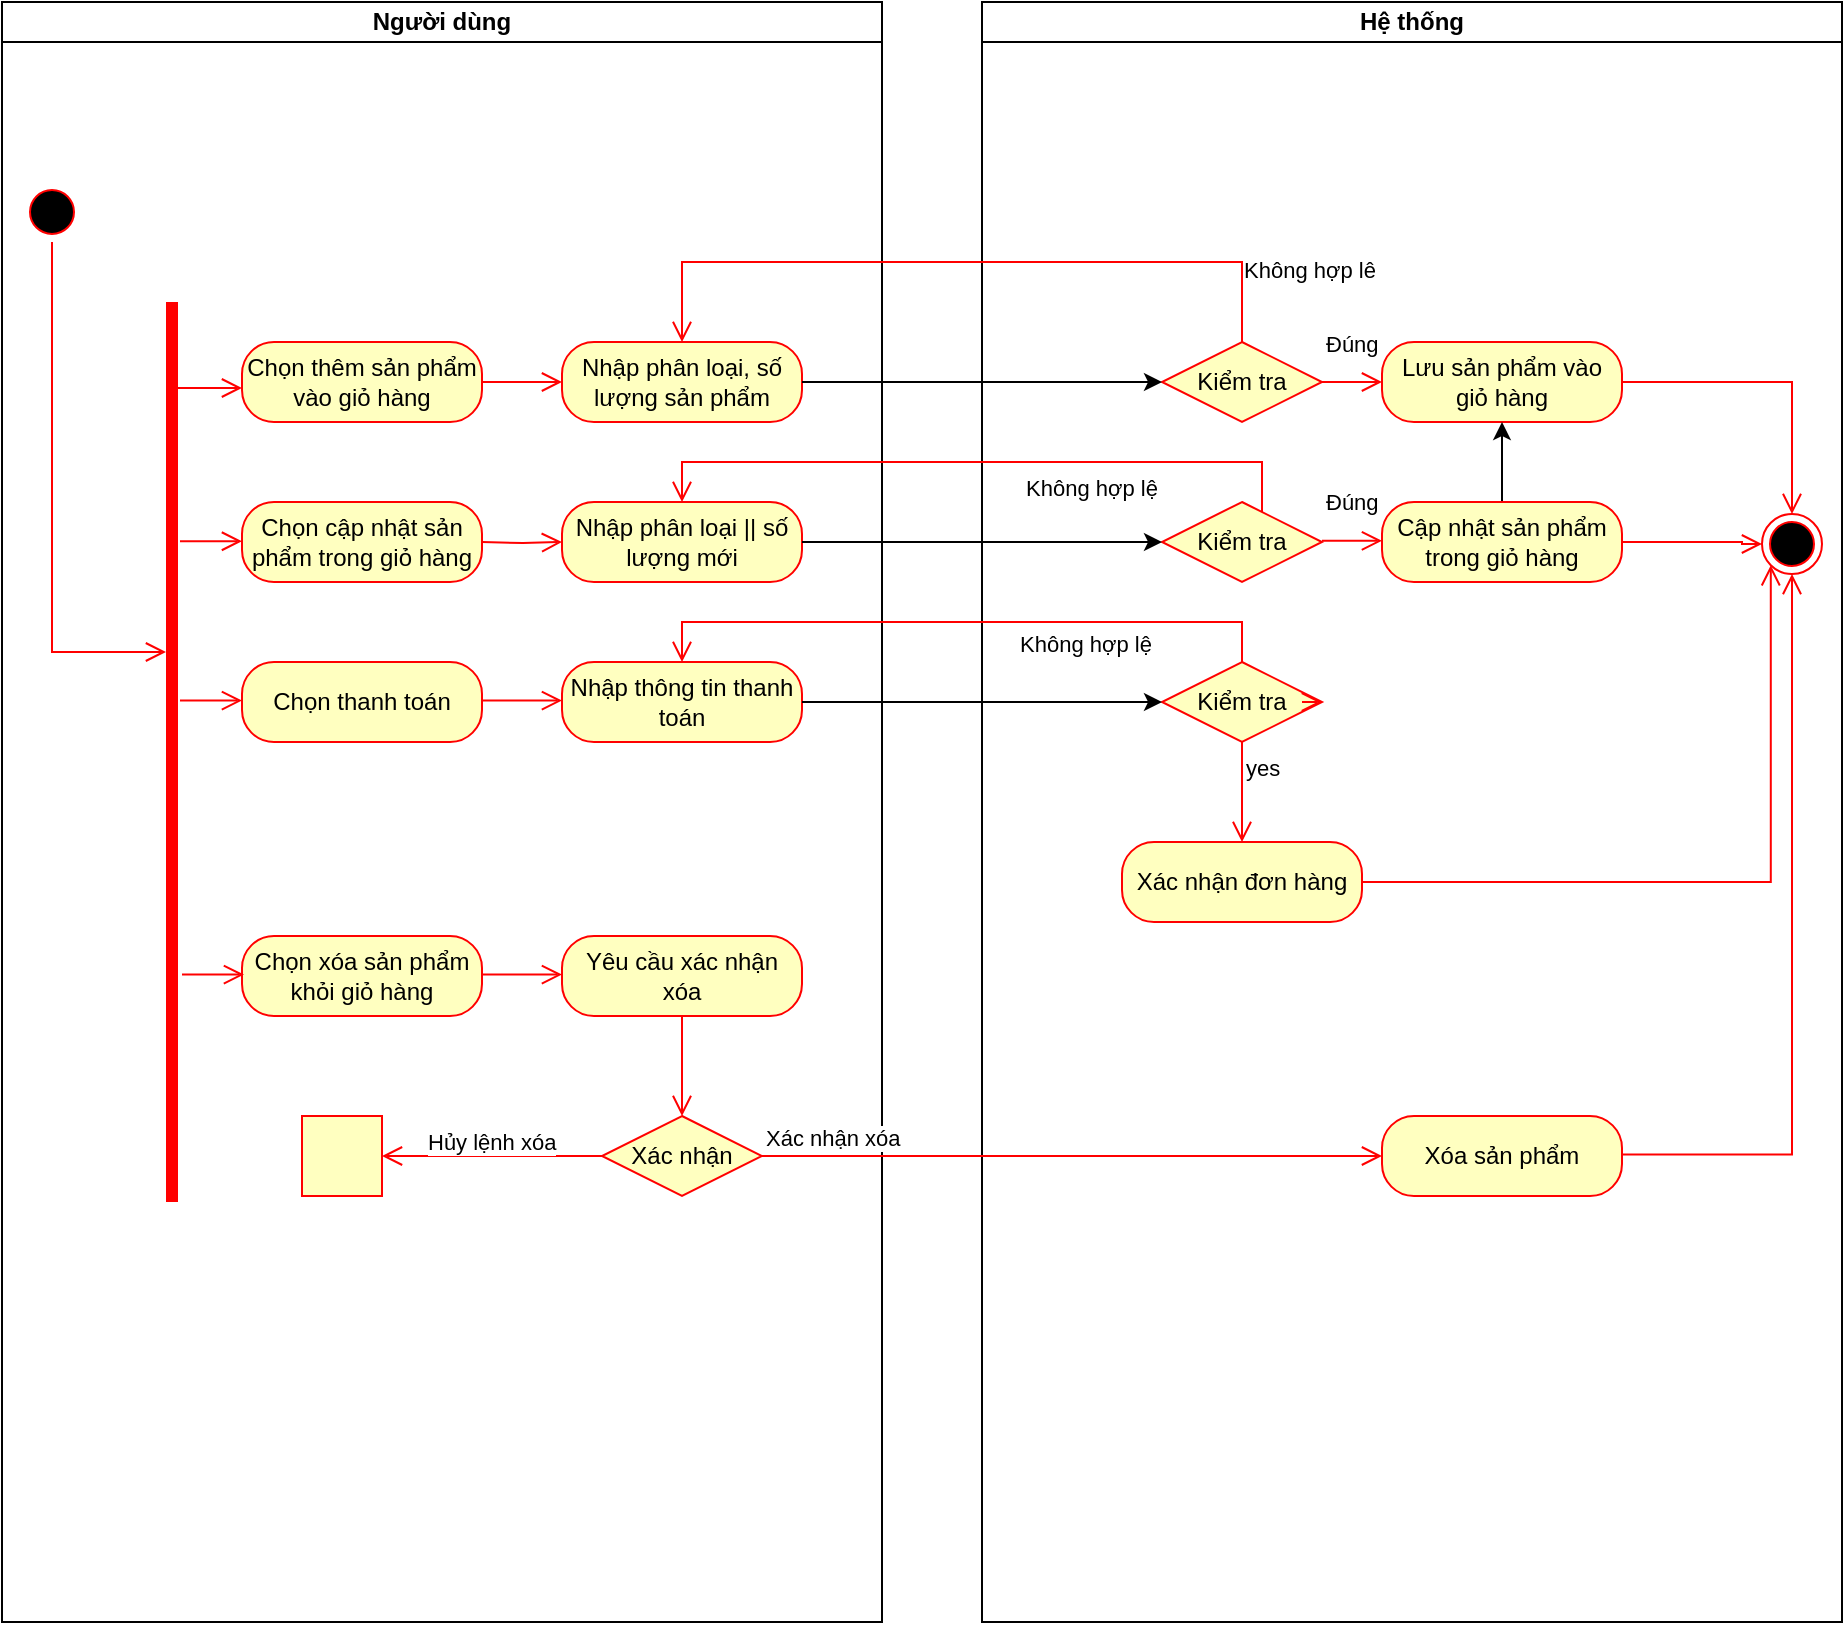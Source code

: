 <mxfile version="22.0.8" type="device">
  <diagram id="20hS2WLsx8WlXfGnhYWy" name="Page-1">
    <mxGraphModel dx="1163" dy="620" grid="1" gridSize="10" guides="1" tooltips="1" connect="1" arrows="1" fold="1" page="1" pageScale="1" pageWidth="850" pageHeight="1100" math="0" shadow="0">
      <root>
        <mxCell id="0" />
        <mxCell id="1" parent="0" />
        <mxCell id="WIBaOkkIWGMsMewcZ9B--1" value="Người dùng" style="swimlane;startSize=20;whiteSpace=wrap;html=1;" parent="1" vertex="1">
          <mxGeometry x="50" y="40" width="440" height="810" as="geometry">
            <mxRectangle x="120" y="80" width="110" height="30" as="alternateBounds" />
          </mxGeometry>
        </mxCell>
        <mxCell id="WIBaOkkIWGMsMewcZ9B--2" value="" style="ellipse;html=1;shape=startState;fillColor=#000000;strokeColor=#ff0000;direction=south;" parent="WIBaOkkIWGMsMewcZ9B--1" vertex="1">
          <mxGeometry x="10" y="90" width="30" height="30" as="geometry" />
        </mxCell>
        <mxCell id="WIBaOkkIWGMsMewcZ9B--5" value="" style="shape=line;html=1;strokeWidth=6;strokeColor=#ff0000;direction=south;" parent="WIBaOkkIWGMsMewcZ9B--1" vertex="1">
          <mxGeometry x="80" y="150" width="10" height="450" as="geometry" />
        </mxCell>
        <mxCell id="WIBaOkkIWGMsMewcZ9B--6" value="" style="edgeStyle=orthogonalEdgeStyle;html=1;verticalAlign=bottom;endArrow=open;endSize=8;strokeColor=#ff0000;rounded=0;exitX=1;exitY=0.5;exitDx=0;exitDy=0;" parent="WIBaOkkIWGMsMewcZ9B--1" source="WIBaOkkIWGMsMewcZ9B--2" edge="1">
          <mxGeometry relative="1" as="geometry">
            <mxPoint x="82" y="325" as="targetPoint" />
            <mxPoint x="200" y="60" as="sourcePoint" />
            <Array as="points">
              <mxPoint x="25" y="325" />
            </Array>
          </mxGeometry>
        </mxCell>
        <mxCell id="WIBaOkkIWGMsMewcZ9B--7" value="Chọn thêm sản phẩm vào giỏ hàng" style="rounded=1;whiteSpace=wrap;html=1;arcSize=40;fontColor=#000000;fillColor=#ffffc0;strokeColor=#ff0000;" parent="WIBaOkkIWGMsMewcZ9B--1" vertex="1">
          <mxGeometry x="120" y="170" width="120" height="40" as="geometry" />
        </mxCell>
        <mxCell id="WIBaOkkIWGMsMewcZ9B--8" value="Chọn xóa sản phẩm khỏi giỏ hàng" style="rounded=1;whiteSpace=wrap;html=1;arcSize=40;fontColor=#000000;fillColor=#ffffc0;strokeColor=#ff0000;" parent="WIBaOkkIWGMsMewcZ9B--1" vertex="1">
          <mxGeometry x="120" y="467" width="120" height="40" as="geometry" />
        </mxCell>
        <mxCell id="WIBaOkkIWGMsMewcZ9B--9" value="" style="edgeStyle=orthogonalEdgeStyle;html=1;verticalAlign=bottom;endArrow=open;endSize=8;strokeColor=#ff0000;rounded=0;" parent="WIBaOkkIWGMsMewcZ9B--1" edge="1">
          <mxGeometry relative="1" as="geometry">
            <mxPoint x="120" y="193" as="targetPoint" />
            <mxPoint x="85" y="193" as="sourcePoint" />
            <Array as="points">
              <mxPoint x="89" y="193" />
              <mxPoint x="105" y="193" />
              <mxPoint x="120" y="194" />
            </Array>
          </mxGeometry>
        </mxCell>
        <mxCell id="WIBaOkkIWGMsMewcZ9B--10" value="Nhập phân loại, số lượng sản phẩm" style="rounded=1;whiteSpace=wrap;html=1;arcSize=40;fontColor=#000000;fillColor=#ffffc0;strokeColor=#ff0000;" parent="WIBaOkkIWGMsMewcZ9B--1" vertex="1">
          <mxGeometry x="280" y="170" width="120" height="40" as="geometry" />
        </mxCell>
        <mxCell id="WIBaOkkIWGMsMewcZ9B--11" value="" style="edgeStyle=orthogonalEdgeStyle;html=1;verticalAlign=bottom;endArrow=open;endSize=8;strokeColor=#ff0000;rounded=0;exitX=1;exitY=0.5;exitDx=0;exitDy=0;entryX=0;entryY=0.5;entryDx=0;entryDy=0;" parent="WIBaOkkIWGMsMewcZ9B--1" source="WIBaOkkIWGMsMewcZ9B--7" target="WIBaOkkIWGMsMewcZ9B--10" edge="1">
          <mxGeometry relative="1" as="geometry">
            <mxPoint x="130" y="203" as="targetPoint" />
            <mxPoint x="99" y="203" as="sourcePoint" />
          </mxGeometry>
        </mxCell>
        <mxCell id="WIBaOkkIWGMsMewcZ9B--12" value="" style="edgeStyle=orthogonalEdgeStyle;html=1;verticalAlign=bottom;endArrow=open;endSize=8;strokeColor=#ff0000;rounded=0;exitX=1;exitY=0.5;exitDx=0;exitDy=0;entryX=0;entryY=0.5;entryDx=0;entryDy=0;" parent="WIBaOkkIWGMsMewcZ9B--1" target="WIBaOkkIWGMsMewcZ9B--13" edge="1">
          <mxGeometry relative="1" as="geometry">
            <mxPoint x="130" y="283" as="targetPoint" />
            <mxPoint x="240" y="270" as="sourcePoint" />
          </mxGeometry>
        </mxCell>
        <mxCell id="WIBaOkkIWGMsMewcZ9B--13" value="Nhập phân loại || số lượng mới" style="rounded=1;whiteSpace=wrap;html=1;arcSize=40;fontColor=#000000;fillColor=#ffffc0;strokeColor=#ff0000;" parent="WIBaOkkIWGMsMewcZ9B--1" vertex="1">
          <mxGeometry x="280" y="250" width="120" height="40" as="geometry" />
        </mxCell>
        <mxCell id="WIBaOkkIWGMsMewcZ9B--14" value="" style="edgeStyle=orthogonalEdgeStyle;html=1;verticalAlign=bottom;endArrow=open;endSize=8;strokeColor=#ff0000;rounded=0;exitX=0.5;exitY=1;exitDx=0;exitDy=0;" parent="WIBaOkkIWGMsMewcZ9B--1" source="t8pFGTm3d4QUy6XFGb1--2" edge="1">
          <mxGeometry relative="1" as="geometry">
            <mxPoint x="340" y="557" as="targetPoint" />
            <mxPoint x="335" y="557" as="sourcePoint" />
          </mxGeometry>
        </mxCell>
        <mxCell id="WIBaOkkIWGMsMewcZ9B--18" value="" style="edgeStyle=orthogonalEdgeStyle;html=1;verticalAlign=bottom;endArrow=open;endSize=8;strokeColor=#ff0000;rounded=0;exitX=0.119;exitY=0.125;exitDx=0;exitDy=0;exitPerimeter=0;" parent="WIBaOkkIWGMsMewcZ9B--1" edge="1">
          <mxGeometry relative="1" as="geometry">
            <mxPoint x="120" y="269.63" as="targetPoint" />
            <mxPoint x="89" y="269.63" as="sourcePoint" />
          </mxGeometry>
        </mxCell>
        <mxCell id="WIBaOkkIWGMsMewcZ9B--19" value="Chọn cập nhật sản phẩm trong giỏ hàng" style="rounded=1;whiteSpace=wrap;html=1;arcSize=40;fontColor=#000000;fillColor=#ffffc0;strokeColor=#ff0000;" parent="WIBaOkkIWGMsMewcZ9B--1" vertex="1">
          <mxGeometry x="120" y="250" width="120" height="40" as="geometry" />
        </mxCell>
        <mxCell id="WIBaOkkIWGMsMewcZ9B--20" value="" style="edgeStyle=orthogonalEdgeStyle;html=1;verticalAlign=bottom;endArrow=open;endSize=8;strokeColor=#ff0000;rounded=0;exitX=0.119;exitY=0.125;exitDx=0;exitDy=0;exitPerimeter=0;" parent="WIBaOkkIWGMsMewcZ9B--1" edge="1">
          <mxGeometry relative="1" as="geometry">
            <mxPoint x="121" y="486.29" as="targetPoint" />
            <mxPoint x="90" y="486.29" as="sourcePoint" />
          </mxGeometry>
        </mxCell>
        <mxCell id="WIBaOkkIWGMsMewcZ9B--21" value="Chọn thanh toán" style="rounded=1;whiteSpace=wrap;html=1;arcSize=40;fontColor=#000000;fillColor=#ffffc0;strokeColor=#ff0000;" parent="WIBaOkkIWGMsMewcZ9B--1" vertex="1">
          <mxGeometry x="120" y="330" width="120" height="40" as="geometry" />
        </mxCell>
        <mxCell id="WIBaOkkIWGMsMewcZ9B--22" value="Nhập thông tin thanh toán" style="rounded=1;whiteSpace=wrap;html=1;arcSize=40;fontColor=#000000;fillColor=#ffffc0;strokeColor=#ff0000;" parent="WIBaOkkIWGMsMewcZ9B--1" vertex="1">
          <mxGeometry x="280" y="330" width="120" height="40" as="geometry" />
        </mxCell>
        <mxCell id="WIBaOkkIWGMsMewcZ9B--23" value="" style="edgeStyle=orthogonalEdgeStyle;html=1;verticalAlign=bottom;endArrow=open;endSize=8;strokeColor=#ff0000;rounded=0;exitX=1;exitY=0.5;exitDx=0;exitDy=0;entryX=0;entryY=0.5;entryDx=0;entryDy=0;" parent="WIBaOkkIWGMsMewcZ9B--1" edge="1">
          <mxGeometry relative="1" as="geometry">
            <mxPoint x="280" y="349.29" as="targetPoint" />
            <mxPoint x="240" y="349.29" as="sourcePoint" />
          </mxGeometry>
        </mxCell>
        <mxCell id="WIBaOkkIWGMsMewcZ9B--24" value="" style="edgeStyle=orthogonalEdgeStyle;html=1;verticalAlign=bottom;endArrow=open;endSize=8;strokeColor=#ff0000;rounded=0;exitX=0.119;exitY=0.125;exitDx=0;exitDy=0;exitPerimeter=0;" parent="WIBaOkkIWGMsMewcZ9B--1" edge="1">
          <mxGeometry relative="1" as="geometry">
            <mxPoint x="120" y="349.29" as="targetPoint" />
            <mxPoint x="89" y="349.29" as="sourcePoint" />
          </mxGeometry>
        </mxCell>
        <mxCell id="t8pFGTm3d4QUy6XFGb1--1" value="" style="edgeStyle=orthogonalEdgeStyle;html=1;verticalAlign=bottom;endArrow=open;endSize=8;strokeColor=#ff0000;rounded=0;exitX=1;exitY=0.5;exitDx=0;exitDy=0;entryX=0;entryY=0.5;entryDx=0;entryDy=0;" edge="1" parent="WIBaOkkIWGMsMewcZ9B--1">
          <mxGeometry relative="1" as="geometry">
            <mxPoint x="280" y="486.29" as="targetPoint" />
            <mxPoint x="240" y="486.29" as="sourcePoint" />
          </mxGeometry>
        </mxCell>
        <mxCell id="t8pFGTm3d4QUy6XFGb1--2" value="Yêu cầu xác nhận xóa" style="rounded=1;whiteSpace=wrap;html=1;arcSize=40;fontColor=#000000;fillColor=#ffffc0;strokeColor=#ff0000;" vertex="1" parent="WIBaOkkIWGMsMewcZ9B--1">
          <mxGeometry x="280" y="467" width="120" height="40" as="geometry" />
        </mxCell>
        <mxCell id="t8pFGTm3d4QUy6XFGb1--3" value="Xác nhận" style="rhombus;whiteSpace=wrap;html=1;fontColor=#000000;fillColor=#ffffc0;strokeColor=#ff0000;" vertex="1" parent="WIBaOkkIWGMsMewcZ9B--1">
          <mxGeometry x="300" y="557" width="80" height="40" as="geometry" />
        </mxCell>
        <mxCell id="t8pFGTm3d4QUy6XFGb1--6" value="" style="whiteSpace=wrap;html=1;fillColor=#ffffc0;strokeColor=#ff0000;fontColor=#000000;" vertex="1" parent="WIBaOkkIWGMsMewcZ9B--1">
          <mxGeometry x="150" y="557" width="40" height="40" as="geometry" />
        </mxCell>
        <mxCell id="t8pFGTm3d4QUy6XFGb1--5" value="Hủy lệnh xóa" style="edgeStyle=orthogonalEdgeStyle;html=1;align=left;verticalAlign=top;endArrow=open;endSize=8;strokeColor=#ff0000;rounded=0;exitX=0;exitY=0.5;exitDx=0;exitDy=0;entryX=1;entryY=0.5;entryDx=0;entryDy=0;" edge="1" source="t8pFGTm3d4QUy6XFGb1--3" parent="WIBaOkkIWGMsMewcZ9B--1" target="t8pFGTm3d4QUy6XFGb1--6">
          <mxGeometry x="0.636" y="-20" relative="1" as="geometry">
            <mxPoint x="220" y="577" as="targetPoint" />
            <mxPoint x="1" as="offset" />
          </mxGeometry>
        </mxCell>
        <mxCell id="WIBaOkkIWGMsMewcZ9B--26" value="Hệ thống" style="swimlane;startSize=20;whiteSpace=wrap;html=1;strokeColor=default;rounded=0;shadow=0;glass=0;swimlaneLine=1;" parent="1" vertex="1">
          <mxGeometry x="540" y="40" width="430" height="810" as="geometry">
            <mxRectangle x="400" y="80" width="90" height="30" as="alternateBounds" />
          </mxGeometry>
        </mxCell>
        <mxCell id="WIBaOkkIWGMsMewcZ9B--27" value="" style="ellipse;html=1;shape=endState;fillColor=#000000;strokeColor=#ff0000;" parent="WIBaOkkIWGMsMewcZ9B--26" vertex="1">
          <mxGeometry x="390" y="256" width="30" height="30" as="geometry" />
        </mxCell>
        <mxCell id="WIBaOkkIWGMsMewcZ9B--28" value="Kiểm tra" style="rhombus;whiteSpace=wrap;html=1;fontColor=#000000;fillColor=#ffffc0;strokeColor=#ff0000;" parent="WIBaOkkIWGMsMewcZ9B--26" vertex="1">
          <mxGeometry x="90" y="170" width="80" height="40" as="geometry" />
        </mxCell>
        <mxCell id="WIBaOkkIWGMsMewcZ9B--29" value="Đúng" style="edgeStyle=orthogonalEdgeStyle;html=1;align=left;verticalAlign=bottom;endArrow=open;endSize=8;strokeColor=#ff0000;rounded=0;entryX=0;entryY=0.5;entryDx=0;entryDy=0;exitX=1;exitY=0.5;exitDx=0;exitDy=0;" parent="WIBaOkkIWGMsMewcZ9B--26" source="WIBaOkkIWGMsMewcZ9B--28" target="WIBaOkkIWGMsMewcZ9B--30" edge="1">
          <mxGeometry x="-1" y="10" relative="1" as="geometry">
            <mxPoint x="130" y="330" as="targetPoint" />
            <Array as="points">
              <mxPoint x="200" y="190" />
            </Array>
            <mxPoint as="offset" />
          </mxGeometry>
        </mxCell>
        <mxCell id="WIBaOkkIWGMsMewcZ9B--30" value="Lưu sản phẩm vào giỏ hàng" style="rounded=1;whiteSpace=wrap;html=1;arcSize=40;fontColor=#000000;fillColor=#ffffc0;strokeColor=#ff0000;" parent="WIBaOkkIWGMsMewcZ9B--26" vertex="1">
          <mxGeometry x="200" y="170" width="120" height="40" as="geometry" />
        </mxCell>
        <mxCell id="WIBaOkkIWGMsMewcZ9B--31" value="Kiểm tra" style="rhombus;whiteSpace=wrap;html=1;fontColor=#000000;fillColor=#ffffc0;strokeColor=#ff0000;" parent="WIBaOkkIWGMsMewcZ9B--26" vertex="1">
          <mxGeometry x="90" y="250" width="80" height="40" as="geometry" />
        </mxCell>
        <mxCell id="WIBaOkkIWGMsMewcZ9B--33" value="Xóa sản phẩm" style="rounded=1;whiteSpace=wrap;html=1;arcSize=40;fontColor=#000000;fillColor=#ffffc0;strokeColor=#ff0000;" parent="WIBaOkkIWGMsMewcZ9B--26" vertex="1">
          <mxGeometry x="200" y="557" width="120" height="40" as="geometry" />
        </mxCell>
        <mxCell id="WIBaOkkIWGMsMewcZ9B--34" value="" style="edgeStyle=orthogonalEdgeStyle;html=1;align=left;verticalAlign=bottom;endArrow=open;endSize=8;strokeColor=#ff0000;rounded=0;exitX=1;exitY=0.5;exitDx=0;exitDy=0;" parent="WIBaOkkIWGMsMewcZ9B--26" source="WIBaOkkIWGMsMewcZ9B--30" edge="1">
          <mxGeometry x="-1" y="10" relative="1" as="geometry">
            <mxPoint x="405" y="256" as="targetPoint" />
            <mxPoint x="320" y="131" as="sourcePoint" />
            <Array as="points">
              <mxPoint x="405" y="190" />
            </Array>
            <mxPoint as="offset" />
          </mxGeometry>
        </mxCell>
        <mxCell id="WIBaOkkIWGMsMewcZ9B--35" value="" style="edgeStyle=orthogonalEdgeStyle;html=1;align=left;verticalAlign=bottom;endArrow=open;endSize=8;strokeColor=#ff0000;rounded=0;entryX=0;entryY=0.5;entryDx=0;entryDy=0;exitX=1;exitY=0.5;exitDx=0;exitDy=0;" parent="WIBaOkkIWGMsMewcZ9B--26" source="WIBaOkkIWGMsMewcZ9B--38" target="WIBaOkkIWGMsMewcZ9B--27" edge="1">
          <mxGeometry x="-1" y="10" relative="1" as="geometry">
            <mxPoint x="380" y="329.29" as="targetPoint" />
            <mxPoint x="330" y="330" as="sourcePoint" />
            <Array as="points">
              <mxPoint x="380" y="271" />
            </Array>
            <mxPoint as="offset" />
          </mxGeometry>
        </mxCell>
        <mxCell id="WIBaOkkIWGMsMewcZ9B--36" value="" style="edgeStyle=orthogonalEdgeStyle;html=1;align=left;verticalAlign=bottom;endArrow=open;endSize=8;strokeColor=#ff0000;rounded=0;exitX=1;exitY=0.482;exitDx=0;exitDy=0;exitPerimeter=0;entryX=0.5;entryY=1;entryDx=0;entryDy=0;" parent="WIBaOkkIWGMsMewcZ9B--26" source="WIBaOkkIWGMsMewcZ9B--33" target="WIBaOkkIWGMsMewcZ9B--27" edge="1">
          <mxGeometry x="-1" y="10" relative="1" as="geometry">
            <mxPoint x="410" y="300" as="targetPoint" />
            <mxPoint x="330" y="537" as="sourcePoint" />
            <Array as="points" />
            <mxPoint as="offset" />
          </mxGeometry>
        </mxCell>
        <mxCell id="WIBaOkkIWGMsMewcZ9B--37" value="Đúng" style="edgeStyle=orthogonalEdgeStyle;html=1;align=left;verticalAlign=bottom;endArrow=open;endSize=8;strokeColor=#ff0000;rounded=0;entryX=0;entryY=0.5;entryDx=0;entryDy=0;exitX=1;exitY=0.5;exitDx=0;exitDy=0;" parent="WIBaOkkIWGMsMewcZ9B--26" edge="1">
          <mxGeometry x="-1" y="10" relative="1" as="geometry">
            <mxPoint x="200" y="269.38" as="targetPoint" />
            <mxPoint x="170" y="269.38" as="sourcePoint" />
            <Array as="points">
              <mxPoint x="200" y="269.38" />
            </Array>
            <mxPoint as="offset" />
          </mxGeometry>
        </mxCell>
        <mxCell id="t8pFGTm3d4QUy6XFGb1--11" value="" style="edgeStyle=orthogonalEdgeStyle;rounded=0;orthogonalLoop=1;jettySize=auto;html=1;" edge="1" parent="WIBaOkkIWGMsMewcZ9B--26" source="WIBaOkkIWGMsMewcZ9B--38" target="WIBaOkkIWGMsMewcZ9B--30">
          <mxGeometry relative="1" as="geometry" />
        </mxCell>
        <mxCell id="WIBaOkkIWGMsMewcZ9B--38" value="Cập nhật sản phẩm trong giỏ hàng" style="rounded=1;whiteSpace=wrap;html=1;arcSize=40;fontColor=#000000;fillColor=#ffffc0;strokeColor=#ff0000;" parent="WIBaOkkIWGMsMewcZ9B--26" vertex="1">
          <mxGeometry x="200" y="250" width="120" height="40" as="geometry" />
        </mxCell>
        <mxCell id="WIBaOkkIWGMsMewcZ9B--40" value="Kiểm tra" style="rhombus;whiteSpace=wrap;html=1;fontColor=#000000;fillColor=#ffffc0;strokeColor=#ff0000;" parent="WIBaOkkIWGMsMewcZ9B--26" vertex="1">
          <mxGeometry x="90" y="330" width="80" height="40" as="geometry" />
        </mxCell>
        <mxCell id="WIBaOkkIWGMsMewcZ9B--41" value="" style="edgeStyle=orthogonalEdgeStyle;html=1;verticalAlign=bottom;endArrow=open;endSize=8;strokeColor=#ff0000;rounded=0;exitX=1;exitY=0.5;exitDx=0;exitDy=0;entryX=1;entryY=0.5;entryDx=0;entryDy=0;" parent="WIBaOkkIWGMsMewcZ9B--26" target="WIBaOkkIWGMsMewcZ9B--40" edge="1">
          <mxGeometry relative="1" as="geometry">
            <mxPoint x="220" y="380" as="targetPoint" />
            <mxPoint x="160" y="350" as="sourcePoint" />
          </mxGeometry>
        </mxCell>
        <mxCell id="WIBaOkkIWGMsMewcZ9B--25" value="Xác nhận đơn hàng" style="rounded=1;whiteSpace=wrap;html=1;arcSize=40;fontColor=#000000;fillColor=#ffffc0;strokeColor=#ff0000;" parent="WIBaOkkIWGMsMewcZ9B--26" vertex="1">
          <mxGeometry x="70" y="420" width="120" height="40" as="geometry" />
        </mxCell>
        <mxCell id="WIBaOkkIWGMsMewcZ9B--52" value="yes" style="edgeStyle=orthogonalEdgeStyle;html=1;align=left;verticalAlign=top;endArrow=open;endSize=8;strokeColor=#ff0000;rounded=0;exitX=0.5;exitY=1;exitDx=0;exitDy=0;entryX=0.5;entryY=0;entryDx=0;entryDy=0;" parent="WIBaOkkIWGMsMewcZ9B--26" source="WIBaOkkIWGMsMewcZ9B--40" target="WIBaOkkIWGMsMewcZ9B--25" edge="1">
          <mxGeometry x="-1" relative="1" as="geometry">
            <mxPoint x="130" y="450" as="targetPoint" />
            <Array as="points" />
          </mxGeometry>
        </mxCell>
        <mxCell id="t8pFGTm3d4QUy6XFGb1--13" value="" style="edgeStyle=orthogonalEdgeStyle;html=1;verticalAlign=bottom;endArrow=open;endSize=8;strokeColor=#ff0000;rounded=0;exitX=1;exitY=0.5;exitDx=0;exitDy=0;entryX=0;entryY=1;entryDx=0;entryDy=0;" edge="1" parent="WIBaOkkIWGMsMewcZ9B--26" source="WIBaOkkIWGMsMewcZ9B--25" target="WIBaOkkIWGMsMewcZ9B--27">
          <mxGeometry relative="1" as="geometry">
            <mxPoint x="230" y="460" as="targetPoint" />
            <mxPoint x="230" y="410" as="sourcePoint" />
          </mxGeometry>
        </mxCell>
        <mxCell id="WIBaOkkIWGMsMewcZ9B--42" value="" style="edgeStyle=orthogonalEdgeStyle;html=1;verticalAlign=bottom;endArrow=open;endSize=8;strokeColor=#ff0000;rounded=0;entryX=0.499;entryY=0.433;entryDx=0;entryDy=0;entryPerimeter=0;" parent="1" edge="1">
          <mxGeometry relative="1" as="geometry">
            <mxPoint x="589.64" y="269.33" as="targetPoint" />
            <mxPoint x="590" y="270" as="sourcePoint" />
          </mxGeometry>
        </mxCell>
        <mxCell id="WIBaOkkIWGMsMewcZ9B--43" value="" style="edgeStyle=orthogonalEdgeStyle;rounded=0;orthogonalLoop=1;jettySize=auto;html=1;" parent="1" source="WIBaOkkIWGMsMewcZ9B--10" edge="1">
          <mxGeometry relative="1" as="geometry">
            <mxPoint x="630" y="230" as="targetPoint" />
          </mxGeometry>
        </mxCell>
        <mxCell id="WIBaOkkIWGMsMewcZ9B--44" value="Không hợp lê" style="edgeStyle=orthogonalEdgeStyle;html=1;align=left;verticalAlign=top;endArrow=open;endSize=8;strokeColor=#ff0000;rounded=0;entryX=0.5;entryY=0;entryDx=0;entryDy=0;" parent="1" source="WIBaOkkIWGMsMewcZ9B--28" target="WIBaOkkIWGMsMewcZ9B--10" edge="1">
          <mxGeometry x="-0.773" y="-10" relative="1" as="geometry">
            <mxPoint x="660" y="140" as="targetPoint" />
            <Array as="points">
              <mxPoint x="670" y="170" />
              <mxPoint x="390" y="170" />
            </Array>
            <mxPoint y="1" as="offset" />
          </mxGeometry>
        </mxCell>
        <mxCell id="WIBaOkkIWGMsMewcZ9B--49" value="Không hợp lệ&lt;br&gt;" style="edgeStyle=orthogonalEdgeStyle;html=1;align=left;verticalAlign=top;endArrow=open;endSize=8;strokeColor=#ff0000;rounded=0;entryX=0.5;entryY=0;entryDx=0;entryDy=0;" parent="1" source="WIBaOkkIWGMsMewcZ9B--31" target="WIBaOkkIWGMsMewcZ9B--13" edge="1">
          <mxGeometry x="-0.134" relative="1" as="geometry">
            <mxPoint x="400" y="350" as="targetPoint" />
            <Array as="points">
              <mxPoint x="680" y="270" />
              <mxPoint x="390" y="270" />
            </Array>
            <mxPoint as="offset" />
          </mxGeometry>
        </mxCell>
        <mxCell id="WIBaOkkIWGMsMewcZ9B--50" value="" style="edgeStyle=orthogonalEdgeStyle;rounded=0;orthogonalLoop=1;jettySize=auto;html=1;" parent="1" edge="1">
          <mxGeometry relative="1" as="geometry">
            <mxPoint x="450" y="310" as="sourcePoint" />
            <mxPoint x="630" y="310" as="targetPoint" />
          </mxGeometry>
        </mxCell>
        <mxCell id="WIBaOkkIWGMsMewcZ9B--51" value="" style="edgeStyle=orthogonalEdgeStyle;rounded=0;orthogonalLoop=1;jettySize=auto;html=1;entryX=0;entryY=0.5;entryDx=0;entryDy=0;" parent="1" source="WIBaOkkIWGMsMewcZ9B--22" target="WIBaOkkIWGMsMewcZ9B--40" edge="1">
          <mxGeometry relative="1" as="geometry">
            <mxPoint x="580" y="390" as="targetPoint" />
          </mxGeometry>
        </mxCell>
        <mxCell id="WIBaOkkIWGMsMewcZ9B--53" value="Không hợp lệ&lt;br&gt;" style="edgeStyle=orthogonalEdgeStyle;html=1;align=left;verticalAlign=bottom;endArrow=open;endSize=8;strokeColor=#ff0000;rounded=0;exitX=0.5;exitY=0;exitDx=0;exitDy=0;" parent="1" source="WIBaOkkIWGMsMewcZ9B--40" edge="1">
          <mxGeometry x="-0.161" y="20" relative="1" as="geometry">
            <mxPoint x="390" y="370" as="targetPoint" />
            <Array as="points">
              <mxPoint x="670" y="350" />
              <mxPoint x="390" y="350" />
            </Array>
            <mxPoint x="1" as="offset" />
          </mxGeometry>
        </mxCell>
        <mxCell id="t8pFGTm3d4QUy6XFGb1--4" value="Xác nhận xóa" style="edgeStyle=orthogonalEdgeStyle;html=1;align=left;verticalAlign=bottom;endArrow=open;endSize=8;strokeColor=#ff0000;rounded=0;entryX=0;entryY=0.5;entryDx=0;entryDy=0;" edge="1" source="t8pFGTm3d4QUy6XFGb1--3" parent="1" target="WIBaOkkIWGMsMewcZ9B--33">
          <mxGeometry x="-1" relative="1" as="geometry">
            <mxPoint x="710" y="587" as="targetPoint" />
          </mxGeometry>
        </mxCell>
      </root>
    </mxGraphModel>
  </diagram>
</mxfile>
